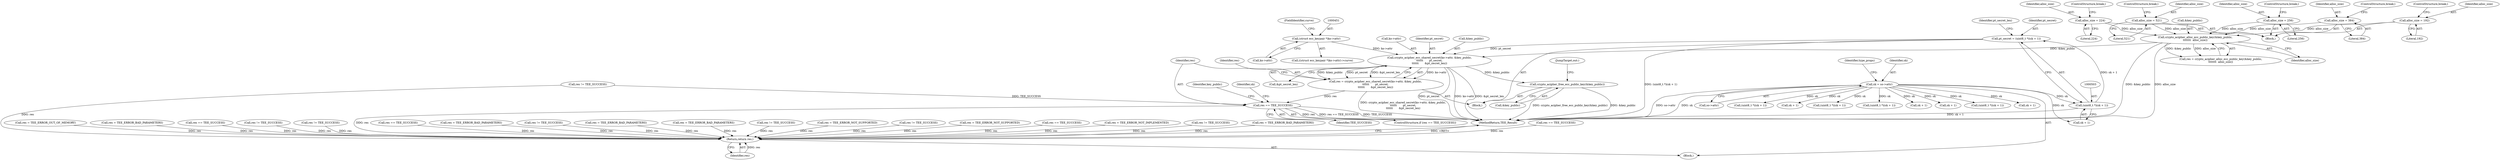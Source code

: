 digraph "0_optee_os_a637243270fc1faae16de059091795c32d86e65e@API" {
"1000514" [label="(Call,crypto_acipher_ecc_shared_secret(ko->attr, &key_public,\n\t\t\t\t\t\t       pt_secret,\n\t\t\t\t\t\t       &pt_secret_len))"];
"1000450" [label="(Call,(struct ecc_keypair *)ko->attr)"];
"1000436" [label="(Call,crypto_acipher_alloc_ecc_public_key(&key_public,\n\t\t\t\t\t\t\t  alloc_size))"];
"1000410" [label="(Call,alloc_size = 224)"];
"1000425" [label="(Call,alloc_size = 521)"];
"1000415" [label="(Call,alloc_size = 256)"];
"1000420" [label="(Call,alloc_size = 384)"];
"1000405" [label="(Call,alloc_size = 192)"];
"1000500" [label="(Call,pt_secret = (uint8_t *)(sk + 1))"];
"1000502" [label="(Call,(uint8_t *)(sk + 1))"];
"1000221" [label="(Call,sk = so->attr)"];
"1000512" [label="(Call,res = crypto_acipher_ecc_shared_secret(ko->attr, &key_public,\n\t\t\t\t\t\t       pt_secret,\n\t\t\t\t\t\t       &pt_secret_len))"];
"1000524" [label="(Call,res == TEE_SUCCESS)"];
"1000857" [label="(Return,return res;)"];
"1000544" [label="(Call,crypto_acipher_free_ecc_public_key(&key_public))"];
"1000632" [label="(Call,res == TEE_SUCCESS)"];
"1000354" [label="(Call,res = TEE_ERROR_OUT_OF_MEMORY)"];
"1000502" [label="(Call,(uint8_t *)(sk + 1))"];
"1000439" [label="(Identifier,alloc_size)"];
"1000222" [label="(Identifier,sk)"];
"1000422" [label="(Literal,384)"];
"1000437" [label="(Call,&key_public)"];
"1000428" [label="(ControlStructure,break;)"];
"1000416" [label="(Identifier,alloc_size)"];
"1000500" [label="(Call,pt_secret = (uint8_t *)(sk + 1))"];
"1000545" [label="(Call,&key_public)"];
"1000420" [label="(Call,alloc_size = 384)"];
"1000425" [label="(Call,alloc_size = 521)"];
"1000395" [label="(Call,res = TEE_ERROR_BAD_PARAMETERS)"];
"1000515" [label="(Call,ko->attr)"];
"1000830" [label="(Call,res == TEE_SUCCESS)"];
"1000421" [label="(Identifier,alloc_size)"];
"1000857" [label="(Return,return res;)"];
"1000441" [label="(Call,res != TEE_SUCCESS)"];
"1000797" [label="(Call,res != TEE_SUCCESS)"];
"1000408" [label="(ControlStructure,break;)"];
"1000520" [label="(Identifier,pt_secret)"];
"1000598" [label="(Call,res != TEE_SUCCESS)"];
"1000412" [label="(Literal,224)"];
"1000858" [label="(Identifier,res)"];
"1000324" [label="(Call,res == TEE_SUCCESS)"];
"1000411" [label="(Identifier,alloc_size)"];
"1000265" [label="(Call,res = TEE_ERROR_BAD_PARAMETERS)"];
"1000204" [label="(Call,res != TEE_SUCCESS)"];
"1000336" [label="(Call,(uint8_t *)(sk + 1))"];
"1000434" [label="(Call,res = crypto_acipher_alloc_ecc_public_key(&key_public,\n\t\t\t\t\t\t\t  alloc_size))"];
"1000501" [label="(Identifier,pt_secret)"];
"1000518" [label="(Call,&key_public)"];
"1000418" [label="(ControlStructure,break;)"];
"1000436" [label="(Call,crypto_acipher_alloc_ecc_public_key(&key_public,\n\t\t\t\t\t\t\t  alloc_size))"];
"1000722" [label="(Call,(uint8_t *)(sk + 1))"];
"1000417" [label="(Literal,256)"];
"1000808" [label="(Call,res = TEE_ERROR_BAD_PARAMETERS)"];
"1000455" [label="(FieldIdentifier,curve)"];
"1000609" [label="(Call,res = TEE_ERROR_BAD_PARAMETERS)"];
"1000369" [label="(Block,)"];
"1000530" [label="(Identifier,sk)"];
"1000825" [label="(Call,sk + 1)"];
"1000526" [label="(Identifier,TEE_SUCCESS)"];
"1000627" [label="(Call,sk + 1)"];
"1000410" [label="(Call,alloc_size = 224)"];
"1000859" [label="(MethodReturn,TEE_Result)"];
"1000513" [label="(Identifier,res)"];
"1000625" [label="(Call,(uint8_t *)(sk + 1))"];
"1000406" [label="(Identifier,alloc_size)"];
"1000423" [label="(ControlStructure,break;)"];
"1000190" [label="(Call,res != TEE_SUCCESS)"];
"1000504" [label="(Call,sk + 1)"];
"1000405" [label="(Call,alloc_size = 192)"];
"1000221" [label="(Call,sk = so->attr)"];
"1000724" [label="(Call,sk + 1)"];
"1000238" [label="(Call,res = TEE_ERROR_NOT_SUPPORTED)"];
"1000697" [label="(Call,res != TEE_SUCCESS)"];
"1000415" [label="(Call,alloc_size = 256)"];
"1000525" [label="(Identifier,res)"];
"1000113" [label="(Block,)"];
"1000508" [label="(Identifier,pt_secret_len)"];
"1000854" [label="(JumpTarget,out:)"];
"1000223" [label="(Call,so->attr)"];
"1000450" [label="(Call,(struct ecc_keypair *)ko->attr)"];
"1000413" [label="(ControlStructure,break;)"];
"1000227" [label="(Identifier,type_props)"];
"1000514" [label="(Call,crypto_acipher_ecc_shared_secret(ko->attr, &key_public,\n\t\t\t\t\t\t       pt_secret,\n\t\t\t\t\t\t       &pt_secret_len))"];
"1000521" [label="(Call,&pt_secret_len)"];
"1000403" [label="(Block,)"];
"1000851" [label="(Call,res = TEE_ERROR_NOT_SUPPORTED)"];
"1000512" [label="(Call,res = crypto_acipher_ecc_shared_secret(ko->attr, &key_public,\n\t\t\t\t\t\t       pt_secret,\n\t\t\t\t\t\t       &pt_secret_len))"];
"1000452" [label="(Call,ko->attr)"];
"1000524" [label="(Call,res == TEE_SUCCESS)"];
"1000546" [label="(Identifier,key_public)"];
"1000427" [label="(Literal,521)"];
"1000523" [label="(ControlStructure,if (res == TEE_SUCCESS))"];
"1000544" [label="(Call,crypto_acipher_free_ecc_public_key(&key_public))"];
"1000823" [label="(Call,(uint8_t *)(sk + 1))"];
"1000426" [label="(Identifier,alloc_size)"];
"1000729" [label="(Call,res == TEE_SUCCESS)"];
"1000338" [label="(Call,sk + 1)"];
"1000430" [label="(Call,res = TEE_ERROR_NOT_IMPLEMENTED)"];
"1000217" [label="(Call,res != TEE_SUCCESS)"];
"1000449" [label="(Call,((struct ecc_keypair *)ko->attr)->curve)"];
"1000407" [label="(Literal,192)"];
"1000708" [label="(Call,res = TEE_ERROR_BAD_PARAMETERS)"];
"1000514" -> "1000512"  [label="AST: "];
"1000514" -> "1000521"  [label="CFG: "];
"1000515" -> "1000514"  [label="AST: "];
"1000518" -> "1000514"  [label="AST: "];
"1000520" -> "1000514"  [label="AST: "];
"1000521" -> "1000514"  [label="AST: "];
"1000512" -> "1000514"  [label="CFG: "];
"1000514" -> "1000859"  [label="DDG: pt_secret"];
"1000514" -> "1000859"  [label="DDG: ko->attr"];
"1000514" -> "1000859"  [label="DDG: &pt_secret_len"];
"1000514" -> "1000512"  [label="DDG: ko->attr"];
"1000514" -> "1000512"  [label="DDG: &key_public"];
"1000514" -> "1000512"  [label="DDG: pt_secret"];
"1000514" -> "1000512"  [label="DDG: &pt_secret_len"];
"1000450" -> "1000514"  [label="DDG: ko->attr"];
"1000436" -> "1000514"  [label="DDG: &key_public"];
"1000500" -> "1000514"  [label="DDG: pt_secret"];
"1000514" -> "1000544"  [label="DDG: &key_public"];
"1000450" -> "1000449"  [label="AST: "];
"1000450" -> "1000452"  [label="CFG: "];
"1000451" -> "1000450"  [label="AST: "];
"1000452" -> "1000450"  [label="AST: "];
"1000455" -> "1000450"  [label="CFG: "];
"1000436" -> "1000434"  [label="AST: "];
"1000436" -> "1000439"  [label="CFG: "];
"1000437" -> "1000436"  [label="AST: "];
"1000439" -> "1000436"  [label="AST: "];
"1000434" -> "1000436"  [label="CFG: "];
"1000436" -> "1000859"  [label="DDG: &key_public"];
"1000436" -> "1000859"  [label="DDG: alloc_size"];
"1000436" -> "1000434"  [label="DDG: &key_public"];
"1000436" -> "1000434"  [label="DDG: alloc_size"];
"1000410" -> "1000436"  [label="DDG: alloc_size"];
"1000425" -> "1000436"  [label="DDG: alloc_size"];
"1000415" -> "1000436"  [label="DDG: alloc_size"];
"1000420" -> "1000436"  [label="DDG: alloc_size"];
"1000405" -> "1000436"  [label="DDG: alloc_size"];
"1000410" -> "1000403"  [label="AST: "];
"1000410" -> "1000412"  [label="CFG: "];
"1000411" -> "1000410"  [label="AST: "];
"1000412" -> "1000410"  [label="AST: "];
"1000413" -> "1000410"  [label="CFG: "];
"1000425" -> "1000403"  [label="AST: "];
"1000425" -> "1000427"  [label="CFG: "];
"1000426" -> "1000425"  [label="AST: "];
"1000427" -> "1000425"  [label="AST: "];
"1000428" -> "1000425"  [label="CFG: "];
"1000415" -> "1000403"  [label="AST: "];
"1000415" -> "1000417"  [label="CFG: "];
"1000416" -> "1000415"  [label="AST: "];
"1000417" -> "1000415"  [label="AST: "];
"1000418" -> "1000415"  [label="CFG: "];
"1000420" -> "1000403"  [label="AST: "];
"1000420" -> "1000422"  [label="CFG: "];
"1000421" -> "1000420"  [label="AST: "];
"1000422" -> "1000420"  [label="AST: "];
"1000423" -> "1000420"  [label="CFG: "];
"1000405" -> "1000403"  [label="AST: "];
"1000405" -> "1000407"  [label="CFG: "];
"1000406" -> "1000405"  [label="AST: "];
"1000407" -> "1000405"  [label="AST: "];
"1000408" -> "1000405"  [label="CFG: "];
"1000500" -> "1000369"  [label="AST: "];
"1000500" -> "1000502"  [label="CFG: "];
"1000501" -> "1000500"  [label="AST: "];
"1000502" -> "1000500"  [label="AST: "];
"1000508" -> "1000500"  [label="CFG: "];
"1000500" -> "1000859"  [label="DDG: (uint8_t *)(sk + 1)"];
"1000502" -> "1000500"  [label="DDG: sk + 1"];
"1000502" -> "1000504"  [label="CFG: "];
"1000503" -> "1000502"  [label="AST: "];
"1000504" -> "1000502"  [label="AST: "];
"1000502" -> "1000859"  [label="DDG: sk + 1"];
"1000221" -> "1000502"  [label="DDG: sk"];
"1000221" -> "1000113"  [label="AST: "];
"1000221" -> "1000223"  [label="CFG: "];
"1000222" -> "1000221"  [label="AST: "];
"1000223" -> "1000221"  [label="AST: "];
"1000227" -> "1000221"  [label="CFG: "];
"1000221" -> "1000859"  [label="DDG: so->attr"];
"1000221" -> "1000859"  [label="DDG: sk"];
"1000221" -> "1000336"  [label="DDG: sk"];
"1000221" -> "1000338"  [label="DDG: sk"];
"1000221" -> "1000504"  [label="DDG: sk"];
"1000221" -> "1000625"  [label="DDG: sk"];
"1000221" -> "1000627"  [label="DDG: sk"];
"1000221" -> "1000722"  [label="DDG: sk"];
"1000221" -> "1000724"  [label="DDG: sk"];
"1000221" -> "1000823"  [label="DDG: sk"];
"1000221" -> "1000825"  [label="DDG: sk"];
"1000512" -> "1000369"  [label="AST: "];
"1000513" -> "1000512"  [label="AST: "];
"1000525" -> "1000512"  [label="CFG: "];
"1000512" -> "1000859"  [label="DDG: crypto_acipher_ecc_shared_secret(ko->attr, &key_public,\n\t\t\t\t\t\t       pt_secret,\n\t\t\t\t\t\t       &pt_secret_len)"];
"1000512" -> "1000524"  [label="DDG: res"];
"1000524" -> "1000523"  [label="AST: "];
"1000524" -> "1000526"  [label="CFG: "];
"1000525" -> "1000524"  [label="AST: "];
"1000526" -> "1000524"  [label="AST: "];
"1000530" -> "1000524"  [label="CFG: "];
"1000546" -> "1000524"  [label="CFG: "];
"1000524" -> "1000859"  [label="DDG: res"];
"1000524" -> "1000859"  [label="DDG: res == TEE_SUCCESS"];
"1000524" -> "1000859"  [label="DDG: TEE_SUCCESS"];
"1000441" -> "1000524"  [label="DDG: TEE_SUCCESS"];
"1000524" -> "1000857"  [label="DDG: res"];
"1000857" -> "1000113"  [label="AST: "];
"1000857" -> "1000858"  [label="CFG: "];
"1000858" -> "1000857"  [label="AST: "];
"1000859" -> "1000857"  [label="CFG: "];
"1000857" -> "1000859"  [label="DDG: <RET>"];
"1000858" -> "1000857"  [label="DDG: res"];
"1000395" -> "1000857"  [label="DDG: res"];
"1000708" -> "1000857"  [label="DDG: res"];
"1000729" -> "1000857"  [label="DDG: res"];
"1000598" -> "1000857"  [label="DDG: res"];
"1000238" -> "1000857"  [label="DDG: res"];
"1000609" -> "1000857"  [label="DDG: res"];
"1000265" -> "1000857"  [label="DDG: res"];
"1000430" -> "1000857"  [label="DDG: res"];
"1000354" -> "1000857"  [label="DDG: res"];
"1000830" -> "1000857"  [label="DDG: res"];
"1000441" -> "1000857"  [label="DDG: res"];
"1000632" -> "1000857"  [label="DDG: res"];
"1000851" -> "1000857"  [label="DDG: res"];
"1000190" -> "1000857"  [label="DDG: res"];
"1000217" -> "1000857"  [label="DDG: res"];
"1000808" -> "1000857"  [label="DDG: res"];
"1000797" -> "1000857"  [label="DDG: res"];
"1000324" -> "1000857"  [label="DDG: res"];
"1000204" -> "1000857"  [label="DDG: res"];
"1000697" -> "1000857"  [label="DDG: res"];
"1000544" -> "1000369"  [label="AST: "];
"1000544" -> "1000545"  [label="CFG: "];
"1000545" -> "1000544"  [label="AST: "];
"1000854" -> "1000544"  [label="CFG: "];
"1000544" -> "1000859"  [label="DDG: &key_public"];
"1000544" -> "1000859"  [label="DDG: crypto_acipher_free_ecc_public_key(&key_public)"];
}
